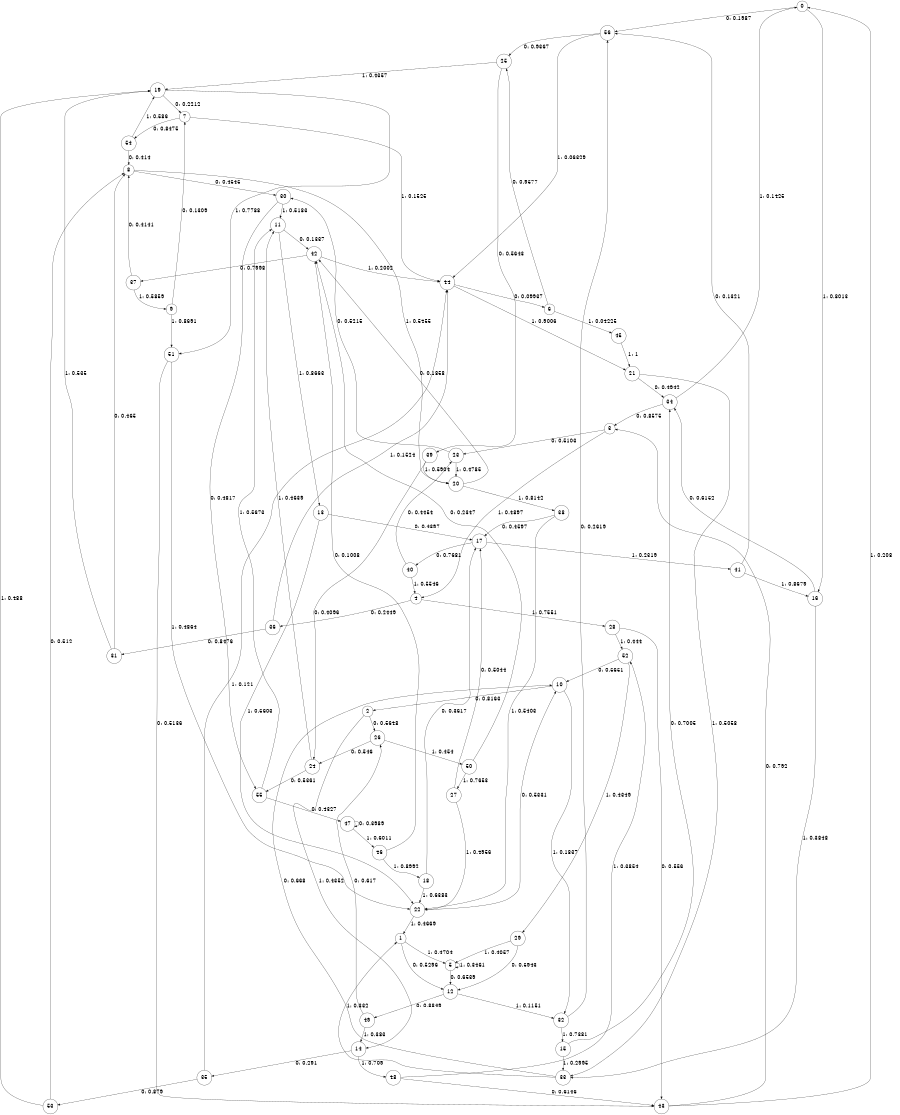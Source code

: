 digraph "ch5randomL8" {
size = "6,8.5";
ratio = "fill";
node [shape = circle];
node [fontsize = 24];
edge [fontsize = 24];
0 -> 56 [label = "0: 0.1987   "];
0 -> 16 [label = "1: 0.8013   "];
1 -> 12 [label = "0: 0.5296   "];
1 -> 5 [label = "1: 0.4704   "];
2 -> 26 [label = "0: 0.5648   "];
2 -> 14 [label = "1: 0.4352   "];
3 -> 23 [label = "0: 0.5103   "];
3 -> 4 [label = "1: 0.4897   "];
4 -> 36 [label = "0: 0.2449   "];
4 -> 28 [label = "1: 0.7551   "];
5 -> 12 [label = "0: 0.6539   "];
5 -> 5 [label = "1: 0.3461   "];
6 -> 25 [label = "0: 0.9577   "];
6 -> 45 [label = "1: 0.04225  "];
7 -> 54 [label = "0: 0.8475   "];
7 -> 44 [label = "1: 0.1525   "];
8 -> 30 [label = "0: 0.4545   "];
8 -> 20 [label = "1: 0.5455   "];
9 -> 7 [label = "0: 0.1309   "];
9 -> 51 [label = "1: 0.8691   "];
10 -> 2 [label = "0: 0.8163   "];
10 -> 32 [label = "1: 0.1837   "];
11 -> 42 [label = "0: 0.1337   "];
11 -> 13 [label = "1: 0.8663   "];
12 -> 49 [label = "0: 0.8849   "];
12 -> 32 [label = "1: 0.1151   "];
13 -> 17 [label = "0: 0.4397   "];
13 -> 22 [label = "1: 0.5603   "];
14 -> 35 [label = "0: 0.291    "];
14 -> 48 [label = "1: 0.709    "];
15 -> 34 [label = "0: 0.7005   "];
15 -> 33 [label = "1: 0.2995   "];
16 -> 34 [label = "0: 0.6152   "];
16 -> 33 [label = "1: 0.3848   "];
17 -> 40 [label = "0: 0.7681   "];
17 -> 41 [label = "1: 0.2319   "];
18 -> 17 [label = "0: 0.3617   "];
18 -> 22 [label = "1: 0.6383   "];
19 -> 7 [label = "0: 0.2212   "];
19 -> 51 [label = "1: 0.7788   "];
20 -> 42 [label = "0: 0.1858   "];
20 -> 38 [label = "1: 0.8142   "];
21 -> 34 [label = "0: 0.4942   "];
21 -> 33 [label = "1: 0.5058   "];
22 -> 10 [label = "0: 0.5331   "];
22 -> 1 [label = "1: 0.4669   "];
23 -> 30 [label = "0: 0.5215   "];
23 -> 20 [label = "1: 0.4785   "];
24 -> 55 [label = "0: 0.5361   "];
24 -> 11 [label = "1: 0.4639   "];
25 -> 39 [label = "0: 0.5643   "];
25 -> 19 [label = "1: 0.4357   "];
26 -> 24 [label = "0: 0.546    "];
26 -> 50 [label = "1: 0.454    "];
27 -> 17 [label = "0: 0.5044   "];
27 -> 22 [label = "1: 0.4956   "];
28 -> 43 [label = "0: 0.556    "];
28 -> 52 [label = "1: 0.444    "];
29 -> 12 [label = "0: 0.5943   "];
29 -> 5 [label = "1: 0.4057   "];
30 -> 55 [label = "0: 0.4817   "];
30 -> 11 [label = "1: 0.5183   "];
31 -> 8 [label = "0: 0.465    "];
31 -> 19 [label = "1: 0.535    "];
32 -> 56 [label = "0: 0.2619   "];
32 -> 15 [label = "1: 0.7381   "];
33 -> 10 [label = "0: 0.668    "];
33 -> 1 [label = "1: 0.332    "];
34 -> 3 [label = "0: 0.8575   "];
34 -> 0 [label = "1: 0.1425   "];
35 -> 53 [label = "0: 0.879    "];
35 -> 44 [label = "1: 0.121    "];
36 -> 31 [label = "0: 0.8476   "];
36 -> 44 [label = "1: 0.1524   "];
37 -> 8 [label = "0: 0.4141   "];
37 -> 9 [label = "1: 0.5859   "];
38 -> 17 [label = "0: 0.4597   "];
38 -> 22 [label = "1: 0.5403   "];
39 -> 24 [label = "0: 0.4096   "];
39 -> 20 [label = "1: 0.5904   "];
40 -> 23 [label = "0: 0.4454   "];
40 -> 4 [label = "1: 0.5546   "];
41 -> 56 [label = "0: 0.1321   "];
41 -> 16 [label = "1: 0.8679   "];
42 -> 37 [label = "0: 0.7998   "];
42 -> 44 [label = "1: 0.2002   "];
43 -> 3 [label = "0: 0.792    "];
43 -> 0 [label = "1: 0.208    "];
44 -> 6 [label = "0: 0.09937  "];
44 -> 21 [label = "1: 0.9006   "];
45 -> 21 [label = "1: 1        "];
46 -> 42 [label = "0: 0.1008   "];
46 -> 18 [label = "1: 0.8992   "];
47 -> 47 [label = "0: 0.3989   "];
47 -> 46 [label = "1: 0.6011   "];
48 -> 43 [label = "0: 0.6146   "];
48 -> 52 [label = "1: 0.3854   "];
49 -> 26 [label = "0: 0.617    "];
49 -> 14 [label = "1: 0.383    "];
50 -> 42 [label = "0: 0.2347   "];
50 -> 27 [label = "1: 0.7653   "];
51 -> 43 [label = "0: 0.5136   "];
51 -> 22 [label = "1: 0.4864   "];
52 -> 10 [label = "0: 0.5651   "];
52 -> 29 [label = "1: 0.4349   "];
53 -> 8 [label = "0: 0.512    "];
53 -> 19 [label = "1: 0.488    "];
54 -> 8 [label = "0: 0.414    "];
54 -> 19 [label = "1: 0.586    "];
55 -> 47 [label = "0: 0.4327   "];
55 -> 11 [label = "1: 0.5673   "];
56 -> 25 [label = "0: 0.9367   "];
56 -> 44 [label = "1: 0.06329  "];
}